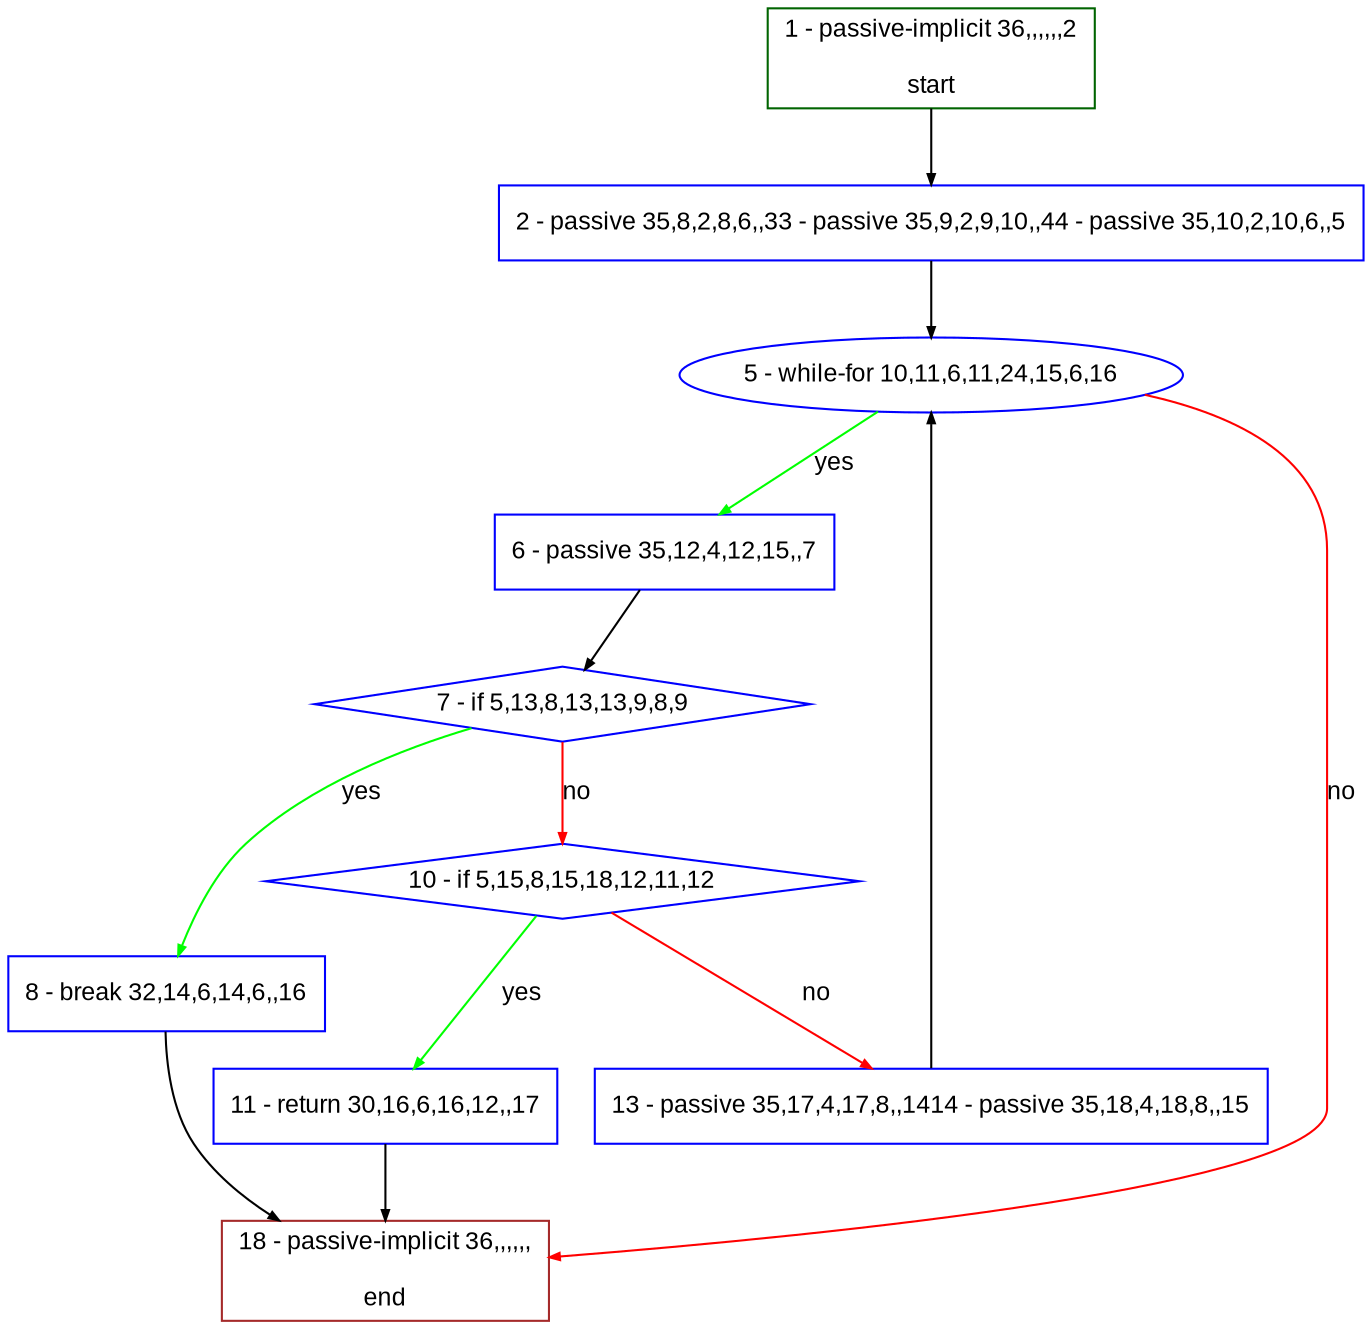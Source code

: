 digraph "" {
  graph [bgcolor="white", fillcolor="#FFFFCC", pack="true", packmode="clust", fontname="Arial", label="", fontsize="12", compound="true", style="rounded,filled"];
  node [node_initialized="no", fillcolor="white", fontname="Arial", label="", color="grey", fontsize="12", fixedsize="false", compound="true", shape="rectangle", style="filled"];
  edge [arrowtail="none", lhead="", fontcolor="black", fontname="Arial", label="", color="black", fontsize="12", arrowhead="normal", arrowsize="0.5", compound="true", ltail="", dir="forward"];
  __N1 [fillcolor="#ffffff", label="2 - passive 35,8,2,8,6,,33 - passive 35,9,2,9,10,,44 - passive 35,10,2,10,6,,5", color="#0000ff", shape="box", style="filled"];
  __N2 [fillcolor="#ffffff", label="1 - passive-implicit 36,,,,,,2\n\nstart", color="#006400", shape="box", style="filled"];
  __N3 [fillcolor="#ffffff", label="5 - while-for 10,11,6,11,24,15,6,16", color="#0000ff", shape="oval", style="filled"];
  __N4 [fillcolor="#ffffff", label="6 - passive 35,12,4,12,15,,7", color="#0000ff", shape="box", style="filled"];
  __N5 [fillcolor="#ffffff", label="18 - passive-implicit 36,,,,,,\n\nend", color="#a52a2a", shape="box", style="filled"];
  __N6 [fillcolor="#ffffff", label="7 - if 5,13,8,13,13,9,8,9", color="#0000ff", shape="diamond", style="filled"];
  __N7 [fillcolor="#ffffff", label="8 - break 32,14,6,14,6,,16", color="#0000ff", shape="box", style="filled"];
  __N8 [fillcolor="#ffffff", label="10 - if 5,15,8,15,18,12,11,12", color="#0000ff", shape="diamond", style="filled"];
  __N9 [fillcolor="#ffffff", label="11 - return 30,16,6,16,12,,17", color="#0000ff", shape="box", style="filled"];
  __N10 [fillcolor="#ffffff", label="13 - passive 35,17,4,17,8,,1414 - passive 35,18,4,18,8,,15", color="#0000ff", shape="box", style="filled"];
  __N2 -> __N1 [arrowtail="none", color="#000000", label="", arrowhead="normal", dir="forward"];
  __N1 -> __N3 [arrowtail="none", color="#000000", label="", arrowhead="normal", dir="forward"];
  __N3 -> __N4 [arrowtail="none", color="#00ff00", label="yes", arrowhead="normal", dir="forward"];
  __N3 -> __N5 [arrowtail="none", color="#ff0000", label="no", arrowhead="normal", dir="forward"];
  __N4 -> __N6 [arrowtail="none", color="#000000", label="", arrowhead="normal", dir="forward"];
  __N6 -> __N7 [arrowtail="none", color="#00ff00", label="yes", arrowhead="normal", dir="forward"];
  __N6 -> __N8 [arrowtail="none", color="#ff0000", label="no", arrowhead="normal", dir="forward"];
  __N7 -> __N5 [arrowtail="none", color="#000000", label="", arrowhead="normal", dir="forward"];
  __N8 -> __N9 [arrowtail="none", color="#00ff00", label="yes", arrowhead="normal", dir="forward"];
  __N8 -> __N10 [arrowtail="none", color="#ff0000", label="no", arrowhead="normal", dir="forward"];
  __N9 -> __N5 [arrowtail="none", color="#000000", label="", arrowhead="normal", dir="forward"];
  __N10 -> __N3 [arrowtail="none", color="#000000", label="", arrowhead="normal", dir="forward"];
}
